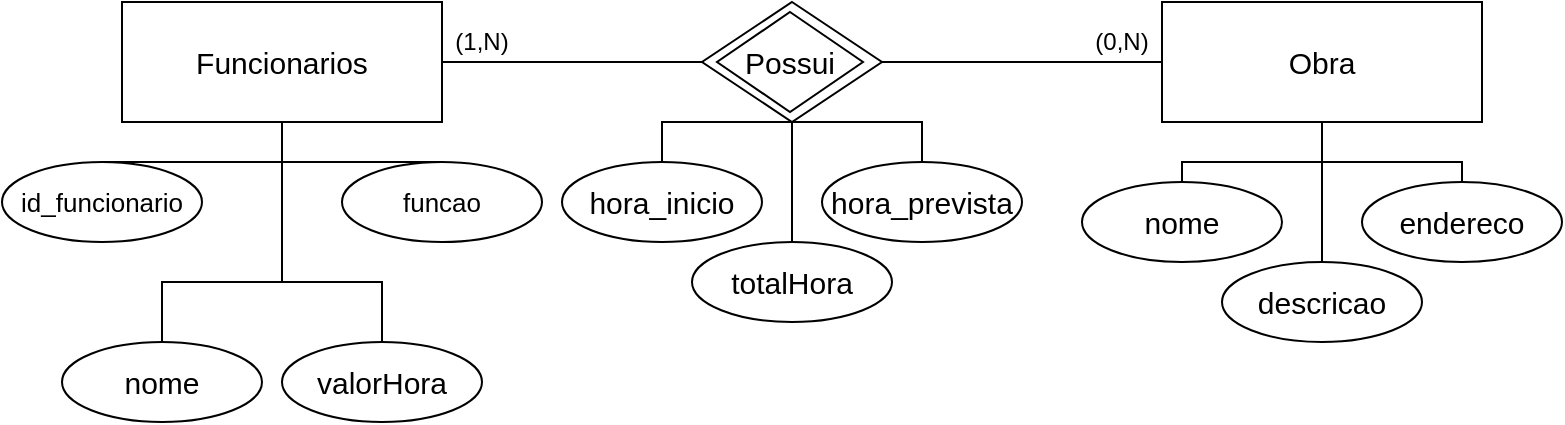<mxfile version="13.10.6" type="device"><diagram id="M8ljW2gjTNbMKuKuaZmo" name="Page-1"><mxGraphModel dx="1422" dy="737" grid="1" gridSize="10" guides="1" tooltips="1" connect="1" arrows="1" fold="1" page="1" pageScale="1" pageWidth="827" pageHeight="1169" math="0" shadow="0"><root><mxCell id="0"/><mxCell id="1" parent="0"/><mxCell id="2Evqzlc1Pz1r-t2WjGeC-44" style="edgeStyle=orthogonalEdgeStyle;rounded=0;orthogonalLoop=1;jettySize=auto;html=1;exitX=0.5;exitY=1;exitDx=0;exitDy=0;entryX=0.5;entryY=0;entryDx=0;entryDy=0;endArrow=none;endFill=0;fontSize=15;" edge="1" parent="1" source="2Evqzlc1Pz1r-t2WjGeC-6" target="2Evqzlc1Pz1r-t2WjGeC-35"><mxGeometry relative="1" as="geometry"><Array as="points"><mxPoint x="480" y="220"/></Array></mxGeometry></mxCell><mxCell id="2Evqzlc1Pz1r-t2WjGeC-45" style="edgeStyle=orthogonalEdgeStyle;rounded=0;orthogonalLoop=1;jettySize=auto;html=1;exitX=0.5;exitY=1;exitDx=0;exitDy=0;entryX=0.5;entryY=0;entryDx=0;entryDy=0;endArrow=none;endFill=0;fontSize=15;" edge="1" parent="1" source="2Evqzlc1Pz1r-t2WjGeC-6" target="2Evqzlc1Pz1r-t2WjGeC-34"><mxGeometry relative="1" as="geometry"><Array as="points"><mxPoint x="350" y="220"/></Array></mxGeometry></mxCell><mxCell id="2Evqzlc1Pz1r-t2WjGeC-47" style="edgeStyle=orthogonalEdgeStyle;rounded=0;orthogonalLoop=1;jettySize=auto;html=1;exitX=0.5;exitY=1;exitDx=0;exitDy=0;entryX=0.5;entryY=0;entryDx=0;entryDy=0;endArrow=none;endFill=0;fontSize=15;" edge="1" parent="1" source="2Evqzlc1Pz1r-t2WjGeC-6" target="2Evqzlc1Pz1r-t2WjGeC-46"><mxGeometry relative="1" as="geometry"/></mxCell><mxCell id="2Evqzlc1Pz1r-t2WjGeC-6" value="" style="rhombus;whiteSpace=wrap;html=1;fontSize=15;" vertex="1" parent="1"><mxGeometry x="370" y="160" width="90" height="60" as="geometry"/></mxCell><mxCell id="2Evqzlc1Pz1r-t2WjGeC-16" value="" style="rhombus;whiteSpace=wrap;html=1;fontSize=15;" vertex="1" parent="1"><mxGeometry x="377.5" y="165" width="73" height="50" as="geometry"/></mxCell><mxCell id="2Evqzlc1Pz1r-t2WjGeC-9" style="edgeStyle=orthogonalEdgeStyle;rounded=0;orthogonalLoop=1;jettySize=auto;html=1;exitX=1;exitY=0.5;exitDx=0;exitDy=0;entryX=0;entryY=0.5;entryDx=0;entryDy=0;fontSize=15;endArrow=none;endFill=0;" edge="1" parent="1" source="2Evqzlc1Pz1r-t2WjGeC-1" target="2Evqzlc1Pz1r-t2WjGeC-6"><mxGeometry relative="1" as="geometry"/></mxCell><mxCell id="2Evqzlc1Pz1r-t2WjGeC-24" style="edgeStyle=orthogonalEdgeStyle;rounded=0;orthogonalLoop=1;jettySize=auto;html=1;exitX=0.5;exitY=1;exitDx=0;exitDy=0;entryX=0.5;entryY=0;entryDx=0;entryDy=0;endArrow=none;endFill=0;fontSize=13;" edge="1" parent="1" source="2Evqzlc1Pz1r-t2WjGeC-1" target="2Evqzlc1Pz1r-t2WjGeC-15"><mxGeometry relative="1" as="geometry"><Array as="points"><mxPoint x="160" y="300"/><mxPoint x="100" y="300"/></Array></mxGeometry></mxCell><mxCell id="2Evqzlc1Pz1r-t2WjGeC-25" style="edgeStyle=orthogonalEdgeStyle;rounded=0;orthogonalLoop=1;jettySize=auto;html=1;exitX=0.5;exitY=1;exitDx=0;exitDy=0;entryX=0.5;entryY=0;entryDx=0;entryDy=0;endArrow=none;endFill=0;fontSize=13;" edge="1" parent="1" source="2Evqzlc1Pz1r-t2WjGeC-1" target="2Evqzlc1Pz1r-t2WjGeC-11"><mxGeometry relative="1" as="geometry"/></mxCell><mxCell id="2Evqzlc1Pz1r-t2WjGeC-26" style="edgeStyle=orthogonalEdgeStyle;rounded=0;orthogonalLoop=1;jettySize=auto;html=1;exitX=0.5;exitY=1;exitDx=0;exitDy=0;entryX=0.5;entryY=0;entryDx=0;entryDy=0;endArrow=none;endFill=0;fontSize=13;" edge="1" parent="1" source="2Evqzlc1Pz1r-t2WjGeC-1" target="2Evqzlc1Pz1r-t2WjGeC-14"><mxGeometry relative="1" as="geometry"/></mxCell><mxCell id="2Evqzlc1Pz1r-t2WjGeC-41" style="edgeStyle=orthogonalEdgeStyle;rounded=0;orthogonalLoop=1;jettySize=auto;html=1;exitX=0.5;exitY=1;exitDx=0;exitDy=0;entryX=0.5;entryY=0;entryDx=0;entryDy=0;endArrow=none;endFill=0;fontSize=15;" edge="1" parent="1" source="2Evqzlc1Pz1r-t2WjGeC-1" target="2Evqzlc1Pz1r-t2WjGeC-39"><mxGeometry relative="1" as="geometry"><Array as="points"><mxPoint x="160" y="300"/><mxPoint x="210" y="300"/></Array></mxGeometry></mxCell><mxCell id="2Evqzlc1Pz1r-t2WjGeC-1" value="" style="rounded=0;whiteSpace=wrap;html=1;" vertex="1" parent="1"><mxGeometry x="80" y="160" width="160" height="60" as="geometry"/></mxCell><mxCell id="2Evqzlc1Pz1r-t2WjGeC-36" style="edgeStyle=orthogonalEdgeStyle;rounded=0;orthogonalLoop=1;jettySize=auto;html=1;exitX=0.5;exitY=1;exitDx=0;exitDy=0;entryX=0.5;entryY=0;entryDx=0;entryDy=0;endArrow=none;endFill=0;fontSize=15;" edge="1" parent="1" source="2Evqzlc1Pz1r-t2WjGeC-4" target="2Evqzlc1Pz1r-t2WjGeC-28"><mxGeometry relative="1" as="geometry"/></mxCell><mxCell id="2Evqzlc1Pz1r-t2WjGeC-37" style="edgeStyle=orthogonalEdgeStyle;rounded=0;orthogonalLoop=1;jettySize=auto;html=1;exitX=0.5;exitY=1;exitDx=0;exitDy=0;entryX=0.5;entryY=0;entryDx=0;entryDy=0;endArrow=none;endFill=0;fontSize=15;" edge="1" parent="1" source="2Evqzlc1Pz1r-t2WjGeC-4" target="2Evqzlc1Pz1r-t2WjGeC-27"><mxGeometry relative="1" as="geometry"/></mxCell><mxCell id="2Evqzlc1Pz1r-t2WjGeC-38" style="edgeStyle=orthogonalEdgeStyle;rounded=0;orthogonalLoop=1;jettySize=auto;html=1;exitX=0.5;exitY=1;exitDx=0;exitDy=0;entryX=0.5;entryY=0;entryDx=0;entryDy=0;endArrow=none;endFill=0;fontSize=15;" edge="1" parent="1" source="2Evqzlc1Pz1r-t2WjGeC-4" target="2Evqzlc1Pz1r-t2WjGeC-30"><mxGeometry relative="1" as="geometry"/></mxCell><mxCell id="2Evqzlc1Pz1r-t2WjGeC-4" value="" style="rounded=0;whiteSpace=wrap;html=1;fontSize=15;" vertex="1" parent="1"><mxGeometry x="600" y="160" width="160" height="60" as="geometry"/></mxCell><mxCell id="2Evqzlc1Pz1r-t2WjGeC-10" style="edgeStyle=orthogonalEdgeStyle;rounded=0;orthogonalLoop=1;jettySize=auto;html=1;exitX=1;exitY=0.5;exitDx=0;exitDy=0;entryX=0;entryY=0.5;entryDx=0;entryDy=0;endArrow=none;endFill=0;fontSize=15;" edge="1" parent="1" source="2Evqzlc1Pz1r-t2WjGeC-6" target="2Evqzlc1Pz1r-t2WjGeC-4"><mxGeometry relative="1" as="geometry"/></mxCell><mxCell id="2Evqzlc1Pz1r-t2WjGeC-7" value="Possui" style="text;html=1;strokeColor=none;fillColor=none;align=center;verticalAlign=middle;whiteSpace=wrap;rounded=0;fontSize=15;" vertex="1" parent="1"><mxGeometry x="394" y="180" width="40" height="20" as="geometry"/></mxCell><mxCell id="2Evqzlc1Pz1r-t2WjGeC-8" value="Funcionarios" style="text;html=1;strokeColor=none;fillColor=none;align=center;verticalAlign=middle;whiteSpace=wrap;rounded=0;fontSize=15;" vertex="1" parent="1"><mxGeometry x="100" y="180" width="120" height="20" as="geometry"/></mxCell><mxCell id="2Evqzlc1Pz1r-t2WjGeC-11" value="" style="ellipse;whiteSpace=wrap;html=1;fontSize=15;" vertex="1" parent="1"><mxGeometry x="190" y="240" width="100" height="40" as="geometry"/></mxCell><mxCell id="2Evqzlc1Pz1r-t2WjGeC-14" value="" style="ellipse;whiteSpace=wrap;html=1;fontSize=15;" vertex="1" parent="1"><mxGeometry x="20" y="240" width="100" height="40" as="geometry"/></mxCell><mxCell id="2Evqzlc1Pz1r-t2WjGeC-15" value="" style="ellipse;whiteSpace=wrap;html=1;fontSize=15;" vertex="1" parent="1"><mxGeometry x="50" y="330" width="100" height="40" as="geometry"/></mxCell><mxCell id="2Evqzlc1Pz1r-t2WjGeC-20" value="id_funcionario" style="text;html=1;strokeColor=none;fillColor=none;align=center;verticalAlign=middle;whiteSpace=wrap;rounded=0;fontSize=13;" vertex="1" parent="1"><mxGeometry x="50" y="250" width="40" height="20" as="geometry"/></mxCell><mxCell id="2Evqzlc1Pz1r-t2WjGeC-21" value="nome" style="text;html=1;strokeColor=none;fillColor=none;align=center;verticalAlign=middle;whiteSpace=wrap;rounded=0;fontSize=15;" vertex="1" parent="1"><mxGeometry x="80" y="340" width="40" height="20" as="geometry"/></mxCell><mxCell id="2Evqzlc1Pz1r-t2WjGeC-23" value="funcao" style="text;html=1;strokeColor=none;fillColor=none;align=center;verticalAlign=middle;whiteSpace=wrap;rounded=0;fontSize=13;" vertex="1" parent="1"><mxGeometry x="220" y="250" width="40" height="20" as="geometry"/></mxCell><mxCell id="2Evqzlc1Pz1r-t2WjGeC-27" value="" style="ellipse;whiteSpace=wrap;html=1;fontSize=15;" vertex="1" parent="1"><mxGeometry x="560" y="250" width="100" height="40" as="geometry"/></mxCell><mxCell id="2Evqzlc1Pz1r-t2WjGeC-28" value="descricao" style="ellipse;whiteSpace=wrap;html=1;fontSize=15;" vertex="1" parent="1"><mxGeometry x="630" y="290" width="100" height="40" as="geometry"/></mxCell><mxCell id="2Evqzlc1Pz1r-t2WjGeC-30" value="endereco" style="ellipse;whiteSpace=wrap;html=1;fontSize=15;" vertex="1" parent="1"><mxGeometry x="700" y="250" width="100" height="40" as="geometry"/></mxCell><mxCell id="2Evqzlc1Pz1r-t2WjGeC-32" value="Obra" style="text;html=1;strokeColor=none;fillColor=none;align=center;verticalAlign=middle;whiteSpace=wrap;rounded=0;fontSize=15;" vertex="1" parent="1"><mxGeometry x="660" y="180" width="40" height="20" as="geometry"/></mxCell><mxCell id="2Evqzlc1Pz1r-t2WjGeC-33" value="nome" style="text;html=1;strokeColor=none;fillColor=none;align=center;verticalAlign=middle;whiteSpace=wrap;rounded=0;fontSize=15;" vertex="1" parent="1"><mxGeometry x="590" y="260" width="40" height="20" as="geometry"/></mxCell><mxCell id="2Evqzlc1Pz1r-t2WjGeC-34" value="hora_inicio" style="ellipse;whiteSpace=wrap;html=1;fontSize=15;" vertex="1" parent="1"><mxGeometry x="300" y="240" width="100" height="40" as="geometry"/></mxCell><mxCell id="2Evqzlc1Pz1r-t2WjGeC-35" value="hora_prevista" style="ellipse;whiteSpace=wrap;html=1;fontSize=15;" vertex="1" parent="1"><mxGeometry x="430" y="240" width="100" height="40" as="geometry"/></mxCell><mxCell id="2Evqzlc1Pz1r-t2WjGeC-39" value="valorHora" style="ellipse;whiteSpace=wrap;html=1;fontSize=15;" vertex="1" parent="1"><mxGeometry x="160" y="330" width="100" height="40" as="geometry"/></mxCell><mxCell id="2Evqzlc1Pz1r-t2WjGeC-46" value="totalHora" style="ellipse;whiteSpace=wrap;html=1;fontSize=15;" vertex="1" parent="1"><mxGeometry x="365" y="280" width="100" height="40" as="geometry"/></mxCell><mxCell id="2Evqzlc1Pz1r-t2WjGeC-48" value="(1,N)" style="text;html=1;strokeColor=none;fillColor=none;align=center;verticalAlign=middle;whiteSpace=wrap;rounded=0;fontSize=12;" vertex="1" parent="1"><mxGeometry x="240" y="170" width="40" height="20" as="geometry"/></mxCell><mxCell id="2Evqzlc1Pz1r-t2WjGeC-49" value="(0,N)" style="text;html=1;strokeColor=none;fillColor=none;align=center;verticalAlign=middle;whiteSpace=wrap;rounded=0;fontSize=12;" vertex="1" parent="1"><mxGeometry x="560" y="170" width="40" height="20" as="geometry"/></mxCell></root></mxGraphModel></diagram></mxfile>